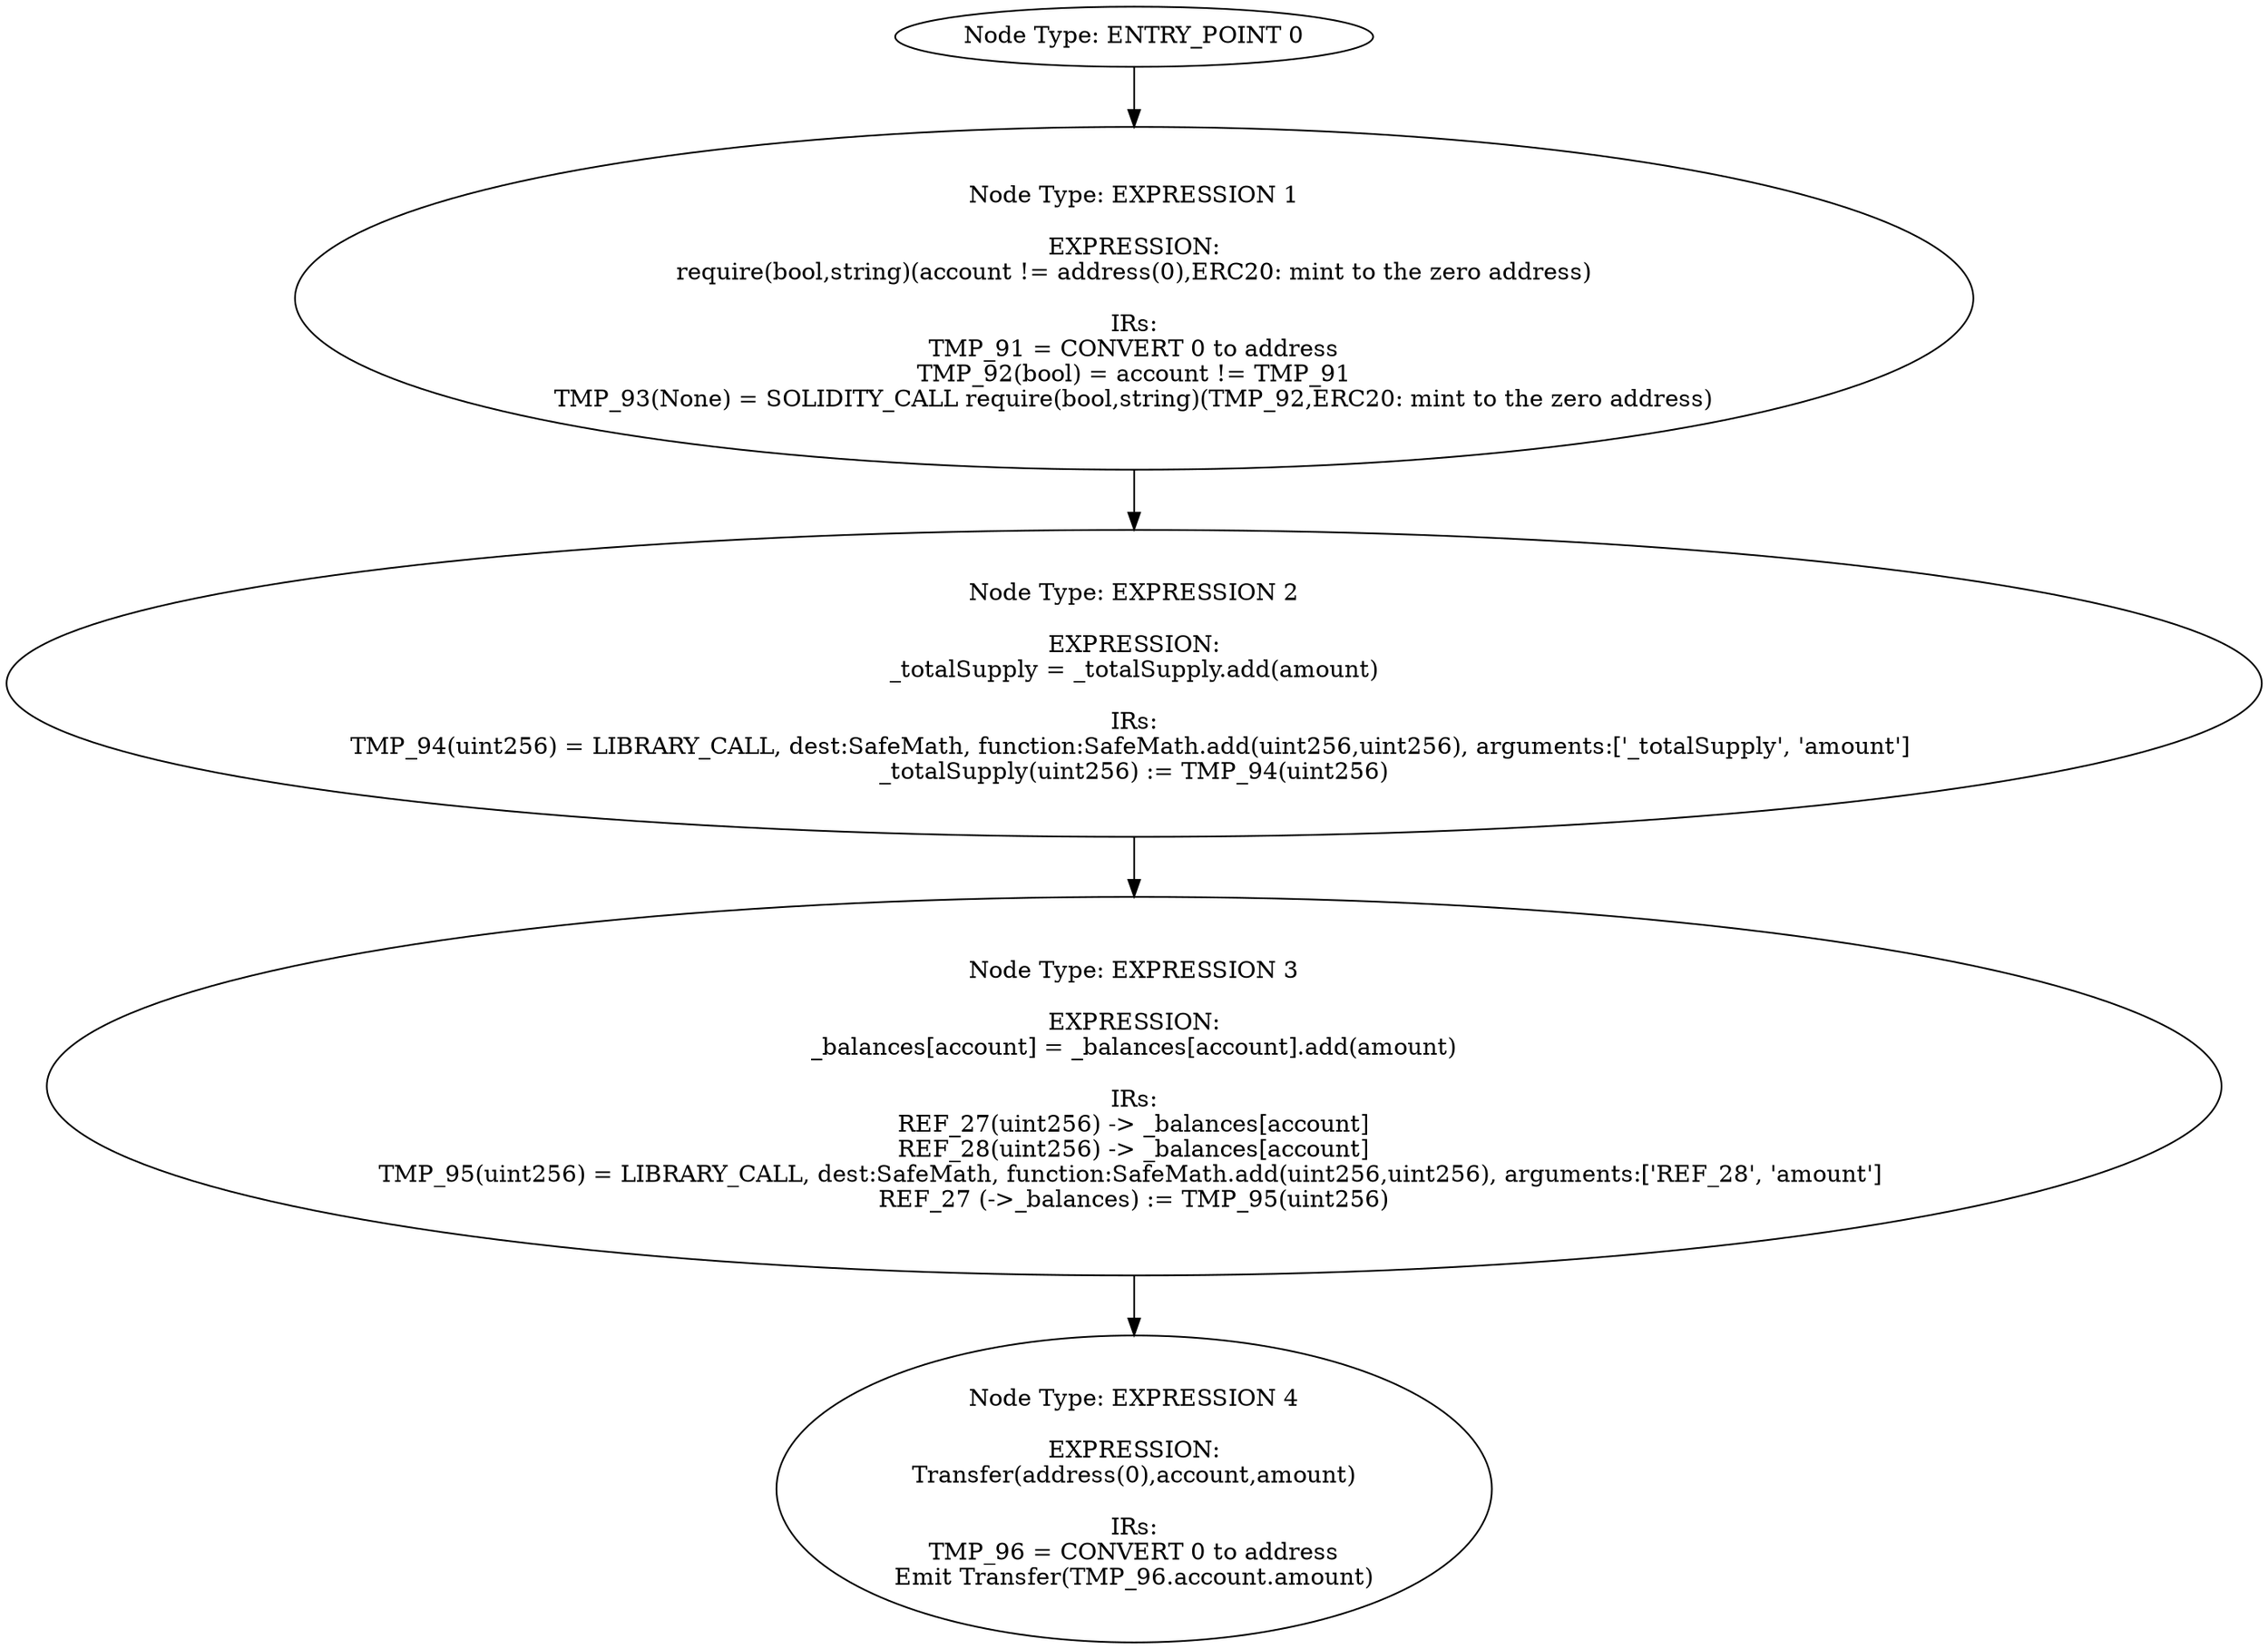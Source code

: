 digraph{
0[label="Node Type: ENTRY_POINT 0
"];
0->1;
1[label="Node Type: EXPRESSION 1

EXPRESSION:
require(bool,string)(account != address(0),ERC20: mint to the zero address)

IRs:
TMP_91 = CONVERT 0 to address
TMP_92(bool) = account != TMP_91
TMP_93(None) = SOLIDITY_CALL require(bool,string)(TMP_92,ERC20: mint to the zero address)"];
1->2;
2[label="Node Type: EXPRESSION 2

EXPRESSION:
_totalSupply = _totalSupply.add(amount)

IRs:
TMP_94(uint256) = LIBRARY_CALL, dest:SafeMath, function:SafeMath.add(uint256,uint256), arguments:['_totalSupply', 'amount'] 
_totalSupply(uint256) := TMP_94(uint256)"];
2->3;
3[label="Node Type: EXPRESSION 3

EXPRESSION:
_balances[account] = _balances[account].add(amount)

IRs:
REF_27(uint256) -> _balances[account]
REF_28(uint256) -> _balances[account]
TMP_95(uint256) = LIBRARY_CALL, dest:SafeMath, function:SafeMath.add(uint256,uint256), arguments:['REF_28', 'amount'] 
REF_27 (->_balances) := TMP_95(uint256)"];
3->4;
4[label="Node Type: EXPRESSION 4

EXPRESSION:
Transfer(address(0),account,amount)

IRs:
TMP_96 = CONVERT 0 to address
Emit Transfer(TMP_96.account.amount)"];
}
